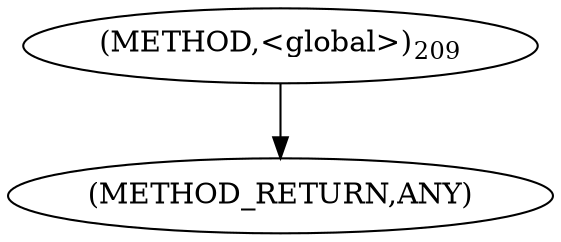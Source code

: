 digraph "&lt;global&gt;" {  
"99025" [label = <(METHOD,&lt;global&gt;)<SUB>209</SUB>> ]
"99256" [label = <(METHOD_RETURN,ANY)> ]
  "99025" -> "99256" 
}
